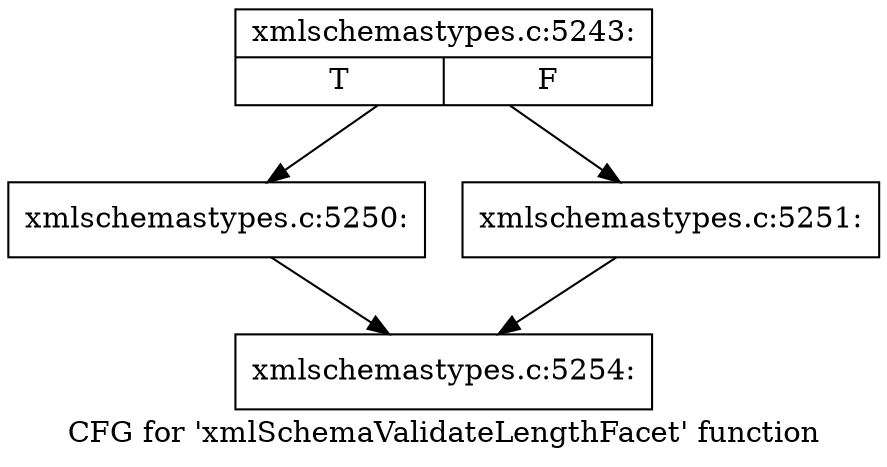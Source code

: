 digraph "CFG for 'xmlSchemaValidateLengthFacet' function" {
	label="CFG for 'xmlSchemaValidateLengthFacet' function";

	Node0x55d2a00 [shape=record,label="{xmlschemastypes.c:5243:|{<s0>T|<s1>F}}"];
	Node0x55d2a00 -> Node0x55fb8b0;
	Node0x55d2a00 -> Node0x55fb900;
	Node0x55fb8b0 [shape=record,label="{xmlschemastypes.c:5250:}"];
	Node0x55fb8b0 -> Node0x55f5bf0;
	Node0x55fb900 [shape=record,label="{xmlschemastypes.c:5251:}"];
	Node0x55fb900 -> Node0x55f5bf0;
	Node0x55f5bf0 [shape=record,label="{xmlschemastypes.c:5254:}"];
}
